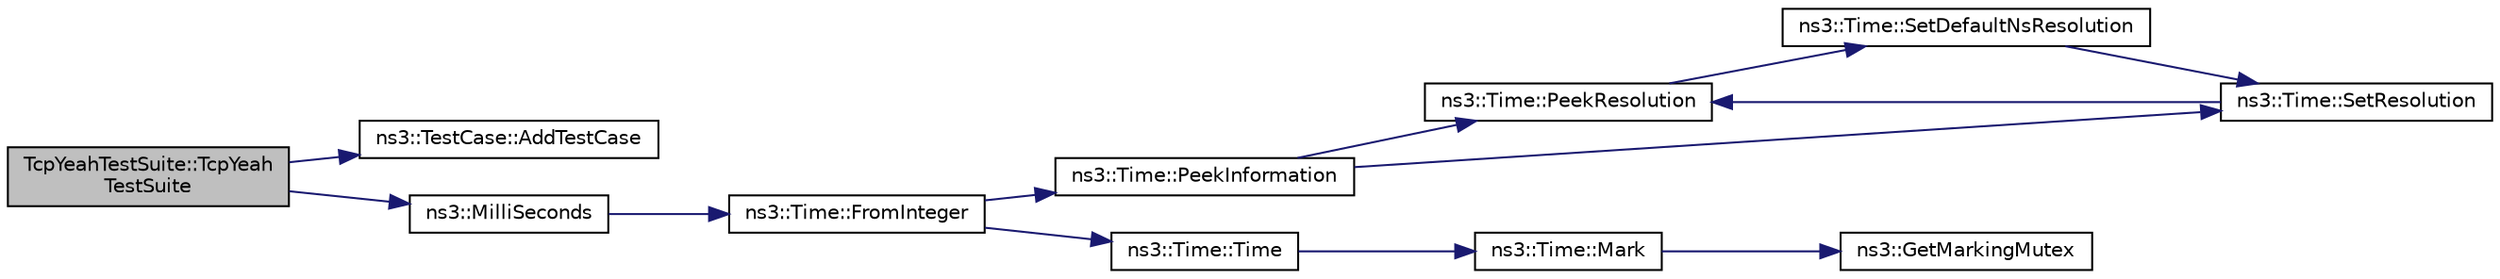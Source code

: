 digraph "TcpYeahTestSuite::TcpYeahTestSuite"
{
  edge [fontname="Helvetica",fontsize="10",labelfontname="Helvetica",labelfontsize="10"];
  node [fontname="Helvetica",fontsize="10",shape=record];
  rankdir="LR";
  Node1 [label="TcpYeahTestSuite::TcpYeah\lTestSuite",height=0.2,width=0.4,color="black", fillcolor="grey75", style="filled", fontcolor="black"];
  Node1 -> Node2 [color="midnightblue",fontsize="10",style="solid"];
  Node2 [label="ns3::TestCase::AddTestCase",height=0.2,width=0.4,color="black", fillcolor="white", style="filled",URL="$dd/d88/classns3_1_1TestCase.html#a3718088e3eefd5d6454569d2e0ddd835",tooltip="Add an individual child TestCase to this test suite. "];
  Node1 -> Node3 [color="midnightblue",fontsize="10",style="solid"];
  Node3 [label="ns3::MilliSeconds",height=0.2,width=0.4,color="black", fillcolor="white", style="filled",URL="$d1/dec/group__timecivil.html#gaf26127cf4571146b83a92ee18679c7a9"];
  Node3 -> Node4 [color="midnightblue",fontsize="10",style="solid"];
  Node4 [label="ns3::Time::FromInteger",height=0.2,width=0.4,color="black", fillcolor="white", style="filled",URL="$dc/d04/classns3_1_1Time.html#a3e742c67b2764e75ff95f9b754d43fe9"];
  Node4 -> Node5 [color="midnightblue",fontsize="10",style="solid"];
  Node5 [label="ns3::Time::PeekInformation",height=0.2,width=0.4,color="black", fillcolor="white", style="filled",URL="$dc/d04/classns3_1_1Time.html#a0b023c55c20582aa7c1781aacf128034"];
  Node5 -> Node6 [color="midnightblue",fontsize="10",style="solid"];
  Node6 [label="ns3::Time::PeekResolution",height=0.2,width=0.4,color="black", fillcolor="white", style="filled",URL="$dc/d04/classns3_1_1Time.html#a963e53522278fcbdf1ab9f7adbd0f5d6"];
  Node6 -> Node7 [color="midnightblue",fontsize="10",style="solid"];
  Node7 [label="ns3::Time::SetDefaultNsResolution",height=0.2,width=0.4,color="black", fillcolor="white", style="filled",URL="$dc/d04/classns3_1_1Time.html#a6a872e62f71dfa817fef2c549473d980"];
  Node7 -> Node8 [color="midnightblue",fontsize="10",style="solid"];
  Node8 [label="ns3::Time::SetResolution",height=0.2,width=0.4,color="black", fillcolor="white", style="filled",URL="$dc/d04/classns3_1_1Time.html#ac89165ba7715b66017a49c718f4aef09"];
  Node8 -> Node6 [color="midnightblue",fontsize="10",style="solid"];
  Node5 -> Node8 [color="midnightblue",fontsize="10",style="solid"];
  Node4 -> Node9 [color="midnightblue",fontsize="10",style="solid"];
  Node9 [label="ns3::Time::Time",height=0.2,width=0.4,color="black", fillcolor="white", style="filled",URL="$dc/d04/classns3_1_1Time.html#a8a39dc1b8cbbd7fe6d940e492d1b925e"];
  Node9 -> Node10 [color="midnightblue",fontsize="10",style="solid"];
  Node10 [label="ns3::Time::Mark",height=0.2,width=0.4,color="black", fillcolor="white", style="filled",URL="$dc/d04/classns3_1_1Time.html#aa7eef2a1119c1c4855d99f1e83d44c54"];
  Node10 -> Node11 [color="midnightblue",fontsize="10",style="solid"];
  Node11 [label="ns3::GetMarkingMutex",height=0.2,width=0.4,color="black", fillcolor="white", style="filled",URL="$d7/d2e/namespacens3.html#ac4356aa982bd2ddb0f7ebbf94539919d"];
}
